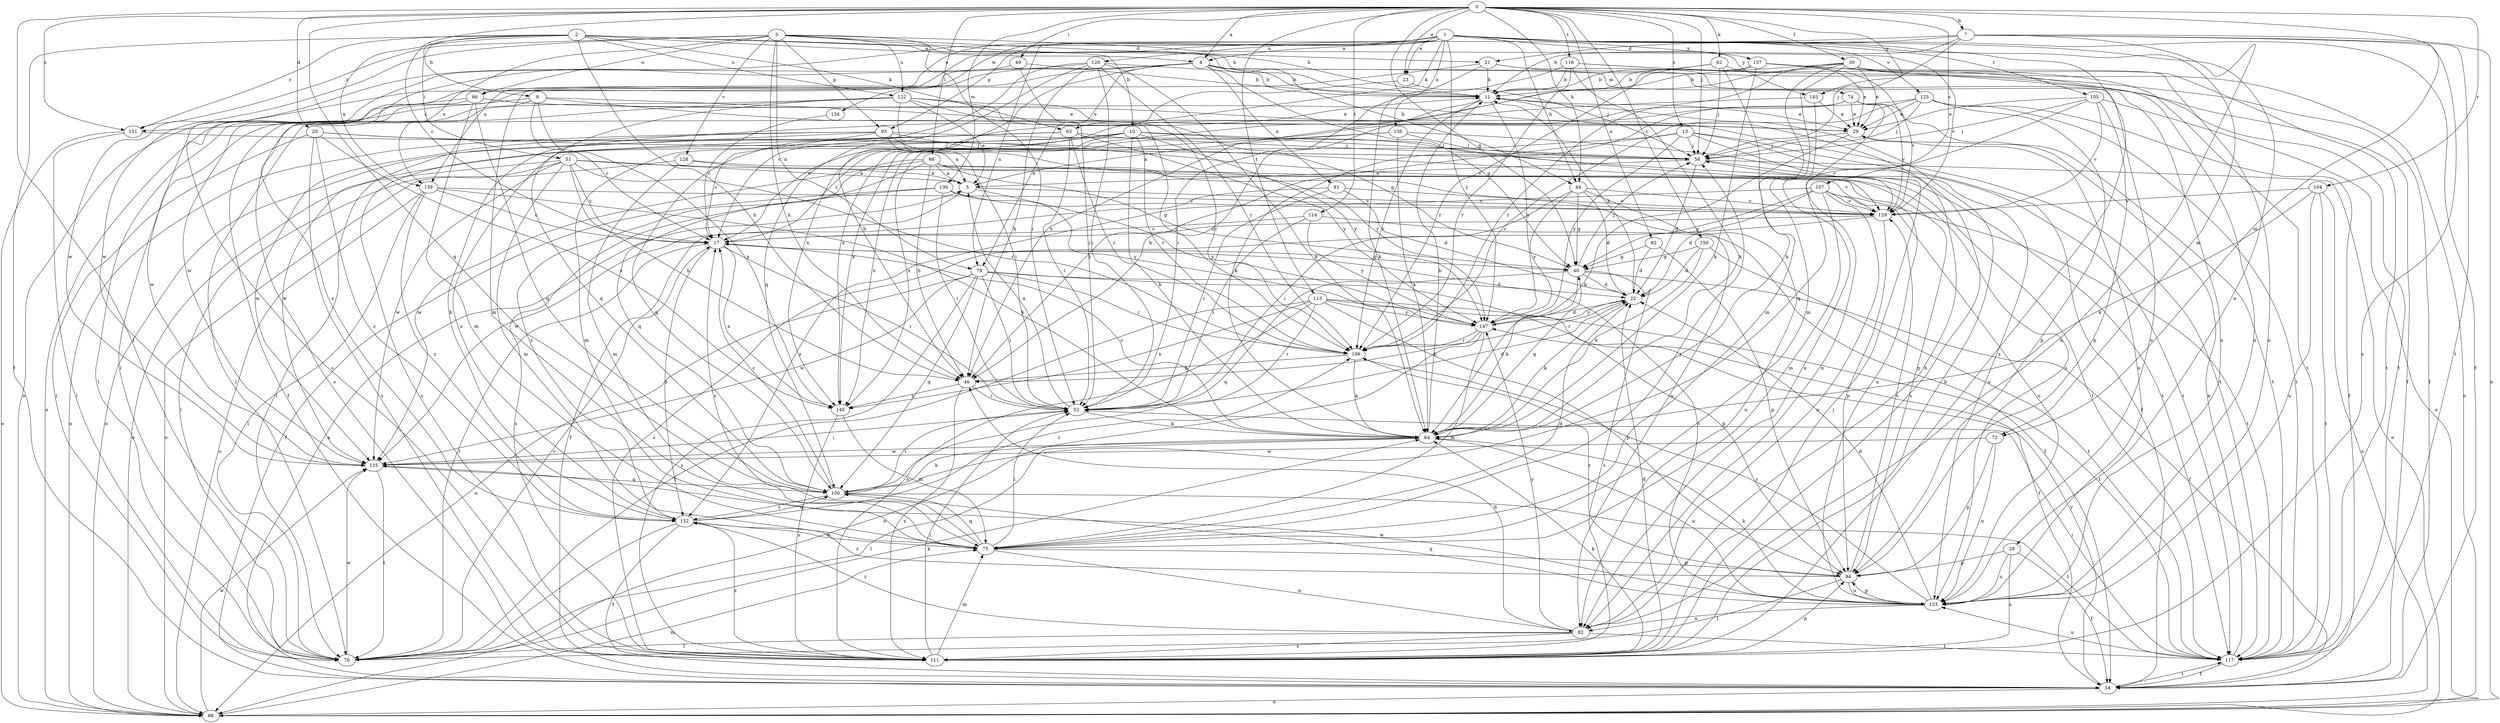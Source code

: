 strict digraph  {
0;
1;
2;
3;
4;
5;
7;
8;
10;
11;
13;
17;
20;
21;
22;
23;
28;
29;
30;
34;
40;
44;
46;
49;
51;
52;
58;
62;
63;
64;
66;
70;
72;
74;
75;
79;
81;
82;
83;
86;
88;
93;
94;
100;
104;
105;
106;
107;
111;
113;
114;
116;
117;
120;
122;
123;
125;
128;
129;
130;
134;
135;
136;
137;
139;
140;
145;
147;
150;
151;
152;
0 -> 4  [label=a];
0 -> 7  [label=b];
0 -> 13  [label=c];
0 -> 17  [label=c];
0 -> 20  [label=d];
0 -> 23  [label=e];
0 -> 30  [label=f];
0 -> 40  [label=g];
0 -> 44  [label=h];
0 -> 49  [label=i];
0 -> 58  [label=j];
0 -> 62  [label=k];
0 -> 66  [label=l];
0 -> 70  [label=l];
0 -> 72  [label=m];
0 -> 83  [label=o];
0 -> 100  [label=q];
0 -> 104  [label=r];
0 -> 107  [label=s];
0 -> 113  [label=t];
0 -> 114  [label=t];
0 -> 116  [label=t];
0 -> 130  [label=w];
0 -> 145  [label=y];
0 -> 150  [label=z];
0 -> 151  [label=z];
1 -> 4  [label=a];
1 -> 23  [label=e];
1 -> 28  [label=e];
1 -> 34  [label=f];
1 -> 44  [label=h];
1 -> 63  [label=k];
1 -> 72  [label=m];
1 -> 79  [label=n];
1 -> 86  [label=o];
1 -> 93  [label=p];
1 -> 105  [label=r];
1 -> 111  [label=s];
1 -> 120  [label=u];
1 -> 125  [label=v];
1 -> 134  [label=w];
1 -> 135  [label=w];
1 -> 136  [label=x];
1 -> 137  [label=x];
1 -> 145  [label=y];
1 -> 147  [label=y];
2 -> 4  [label=a];
2 -> 8  [label=b];
2 -> 10  [label=b];
2 -> 11  [label=b];
2 -> 34  [label=f];
2 -> 44  [label=h];
2 -> 46  [label=h];
2 -> 51  [label=i];
2 -> 63  [label=k];
2 -> 122  [label=u];
2 -> 139  [label=x];
2 -> 151  [label=z];
3 -> 11  [label=b];
3 -> 21  [label=d];
3 -> 46  [label=h];
3 -> 52  [label=i];
3 -> 79  [label=n];
3 -> 86  [label=o];
3 -> 93  [label=p];
3 -> 122  [label=u];
3 -> 128  [label=v];
3 -> 129  [label=v];
3 -> 135  [label=w];
3 -> 139  [label=x];
3 -> 151  [label=z];
4 -> 11  [label=b];
4 -> 40  [label=g];
4 -> 46  [label=h];
4 -> 74  [label=m];
4 -> 75  [label=m];
4 -> 79  [label=n];
4 -> 81  [label=n];
4 -> 88  [label=o];
4 -> 111  [label=s];
4 -> 123  [label=u];
5 -> 129  [label=v];
5 -> 135  [label=w];
5 -> 147  [label=y];
7 -> 11  [label=b];
7 -> 21  [label=d];
7 -> 58  [label=j];
7 -> 82  [label=n];
7 -> 88  [label=o];
7 -> 111  [label=s];
7 -> 117  [label=t];
7 -> 139  [label=x];
8 -> 17  [label=c];
8 -> 29  [label=e];
8 -> 106  [label=r];
8 -> 135  [label=w];
8 -> 140  [label=x];
8 -> 151  [label=z];
10 -> 17  [label=c];
10 -> 58  [label=j];
10 -> 64  [label=k];
10 -> 75  [label=m];
10 -> 106  [label=r];
10 -> 117  [label=t];
10 -> 135  [label=w];
10 -> 147  [label=y];
10 -> 152  [label=z];
11 -> 29  [label=e];
11 -> 46  [label=h];
11 -> 106  [label=r];
11 -> 147  [label=y];
13 -> 34  [label=f];
13 -> 46  [label=h];
13 -> 58  [label=j];
13 -> 111  [label=s];
13 -> 129  [label=v];
13 -> 140  [label=x];
13 -> 147  [label=y];
17 -> 40  [label=g];
17 -> 52  [label=i];
17 -> 70  [label=l];
17 -> 140  [label=x];
17 -> 152  [label=z];
20 -> 58  [label=j];
20 -> 70  [label=l];
20 -> 111  [label=s];
20 -> 129  [label=v];
20 -> 140  [label=x];
20 -> 152  [label=z];
21 -> 11  [label=b];
21 -> 34  [label=f];
21 -> 64  [label=k];
21 -> 123  [label=u];
21 -> 135  [label=w];
22 -> 11  [label=b];
22 -> 64  [label=k];
22 -> 106  [label=r];
22 -> 147  [label=y];
23 -> 58  [label=j];
23 -> 140  [label=x];
28 -> 34  [label=f];
28 -> 94  [label=p];
28 -> 111  [label=s];
28 -> 123  [label=u];
29 -> 58  [label=j];
29 -> 64  [label=k];
29 -> 123  [label=u];
30 -> 11  [label=b];
30 -> 29  [label=e];
30 -> 64  [label=k];
30 -> 75  [label=m];
30 -> 88  [label=o];
30 -> 106  [label=r];
30 -> 117  [label=t];
30 -> 123  [label=u];
30 -> 140  [label=x];
34 -> 5  [label=a];
34 -> 88  [label=o];
34 -> 117  [label=t];
34 -> 147  [label=y];
40 -> 22  [label=d];
40 -> 34  [label=f];
40 -> 58  [label=j];
40 -> 64  [label=k];
40 -> 100  [label=q];
40 -> 111  [label=s];
44 -> 22  [label=d];
44 -> 40  [label=g];
44 -> 52  [label=i];
44 -> 82  [label=n];
44 -> 129  [label=v];
44 -> 147  [label=y];
46 -> 52  [label=i];
46 -> 111  [label=s];
46 -> 140  [label=x];
49 -> 11  [label=b];
49 -> 52  [label=i];
49 -> 70  [label=l];
51 -> 5  [label=a];
51 -> 17  [label=c];
51 -> 46  [label=h];
51 -> 70  [label=l];
51 -> 75  [label=m];
51 -> 88  [label=o];
51 -> 106  [label=r];
51 -> 129  [label=v];
51 -> 135  [label=w];
52 -> 5  [label=a];
52 -> 22  [label=d];
52 -> 64  [label=k];
58 -> 5  [label=a];
58 -> 22  [label=d];
58 -> 88  [label=o];
58 -> 123  [label=u];
62 -> 11  [label=b];
62 -> 29  [label=e];
62 -> 58  [label=j];
62 -> 75  [label=m];
62 -> 106  [label=r];
63 -> 52  [label=i];
63 -> 58  [label=j];
63 -> 88  [label=o];
63 -> 100  [label=q];
63 -> 106  [label=r];
63 -> 111  [label=s];
63 -> 147  [label=y];
64 -> 11  [label=b];
64 -> 17  [label=c];
64 -> 40  [label=g];
64 -> 70  [label=l];
64 -> 123  [label=u];
64 -> 135  [label=w];
66 -> 5  [label=a];
66 -> 40  [label=g];
66 -> 46  [label=h];
66 -> 82  [label=n];
66 -> 94  [label=p];
66 -> 100  [label=q];
66 -> 135  [label=w];
66 -> 152  [label=z];
70 -> 17  [label=c];
70 -> 64  [label=k];
70 -> 135  [label=w];
72 -> 94  [label=p];
72 -> 123  [label=u];
72 -> 135  [label=w];
74 -> 29  [label=e];
74 -> 64  [label=k];
74 -> 82  [label=n];
74 -> 117  [label=t];
74 -> 129  [label=v];
74 -> 140  [label=x];
75 -> 17  [label=c];
75 -> 22  [label=d];
75 -> 52  [label=i];
75 -> 58  [label=j];
75 -> 82  [label=n];
75 -> 94  [label=p];
75 -> 100  [label=q];
79 -> 22  [label=d];
79 -> 52  [label=i];
79 -> 88  [label=o];
79 -> 94  [label=p];
79 -> 100  [label=q];
79 -> 106  [label=r];
79 -> 111  [label=s];
79 -> 135  [label=w];
81 -> 22  [label=d];
81 -> 34  [label=f];
81 -> 52  [label=i];
81 -> 129  [label=v];
82 -> 11  [label=b];
82 -> 46  [label=h];
82 -> 70  [label=l];
82 -> 111  [label=s];
82 -> 117  [label=t];
82 -> 147  [label=y];
82 -> 152  [label=z];
83 -> 22  [label=d];
83 -> 40  [label=g];
83 -> 94  [label=p];
86 -> 29  [label=e];
86 -> 70  [label=l];
86 -> 75  [label=m];
86 -> 88  [label=o];
86 -> 100  [label=q];
86 -> 117  [label=t];
88 -> 75  [label=m];
88 -> 135  [label=w];
93 -> 5  [label=a];
93 -> 17  [label=c];
93 -> 58  [label=j];
93 -> 70  [label=l];
93 -> 88  [label=o];
93 -> 117  [label=t];
93 -> 135  [label=w];
93 -> 147  [label=y];
94 -> 70  [label=l];
94 -> 106  [label=r];
94 -> 123  [label=u];
94 -> 129  [label=v];
94 -> 152  [label=z];
100 -> 17  [label=c];
100 -> 52  [label=i];
100 -> 64  [label=k];
100 -> 117  [label=t];
100 -> 152  [label=z];
104 -> 64  [label=k];
104 -> 88  [label=o];
104 -> 117  [label=t];
104 -> 123  [label=u];
104 -> 129  [label=v];
105 -> 29  [label=e];
105 -> 58  [label=j];
105 -> 88  [label=o];
105 -> 94  [label=p];
105 -> 100  [label=q];
105 -> 129  [label=v];
106 -> 46  [label=h];
106 -> 64  [label=k];
107 -> 22  [label=d];
107 -> 40  [label=g];
107 -> 75  [label=m];
107 -> 82  [label=n];
107 -> 117  [label=t];
107 -> 123  [label=u];
107 -> 129  [label=v];
107 -> 152  [label=z];
111 -> 11  [label=b];
111 -> 22  [label=d];
111 -> 52  [label=i];
111 -> 58  [label=j];
111 -> 64  [label=k];
111 -> 75  [label=m];
111 -> 94  [label=p];
111 -> 152  [label=z];
113 -> 34  [label=f];
113 -> 52  [label=i];
113 -> 70  [label=l];
113 -> 94  [label=p];
113 -> 111  [label=s];
113 -> 117  [label=t];
113 -> 140  [label=x];
113 -> 147  [label=y];
114 -> 17  [label=c];
114 -> 34  [label=f];
114 -> 52  [label=i];
114 -> 147  [label=y];
116 -> 11  [label=b];
116 -> 34  [label=f];
116 -> 52  [label=i];
116 -> 64  [label=k];
116 -> 106  [label=r];
116 -> 117  [label=t];
117 -> 29  [label=e];
117 -> 34  [label=f];
117 -> 52  [label=i];
117 -> 123  [label=u];
120 -> 11  [label=b];
120 -> 17  [label=c];
120 -> 46  [label=h];
120 -> 52  [label=i];
120 -> 64  [label=k];
120 -> 100  [label=q];
120 -> 106  [label=r];
120 -> 152  [label=z];
122 -> 5  [label=a];
122 -> 29  [label=e];
122 -> 34  [label=f];
122 -> 40  [label=g];
122 -> 52  [label=i];
122 -> 100  [label=q];
122 -> 106  [label=r];
122 -> 111  [label=s];
123 -> 17  [label=c];
123 -> 22  [label=d];
123 -> 64  [label=k];
123 -> 82  [label=n];
123 -> 94  [label=p];
123 -> 100  [label=q];
123 -> 106  [label=r];
123 -> 135  [label=w];
125 -> 29  [label=e];
125 -> 34  [label=f];
125 -> 58  [label=j];
125 -> 70  [label=l];
125 -> 94  [label=p];
125 -> 106  [label=r];
125 -> 117  [label=t];
128 -> 5  [label=a];
128 -> 75  [label=m];
128 -> 88  [label=o];
128 -> 123  [label=u];
129 -> 17  [label=c];
129 -> 94  [label=p];
129 -> 111  [label=s];
130 -> 34  [label=f];
130 -> 52  [label=i];
130 -> 111  [label=s];
130 -> 129  [label=v];
130 -> 147  [label=y];
134 -> 17  [label=c];
135 -> 52  [label=i];
135 -> 70  [label=l];
135 -> 100  [label=q];
136 -> 5  [label=a];
136 -> 58  [label=j];
136 -> 64  [label=k];
136 -> 117  [label=t];
136 -> 140  [label=x];
137 -> 11  [label=b];
137 -> 46  [label=h];
137 -> 64  [label=k];
137 -> 117  [label=t];
137 -> 123  [label=u];
137 -> 129  [label=v];
139 -> 17  [label=c];
139 -> 64  [label=k];
139 -> 70  [label=l];
139 -> 88  [label=o];
139 -> 129  [label=v];
139 -> 152  [label=z];
140 -> 75  [label=m];
140 -> 111  [label=s];
145 -> 17  [label=c];
145 -> 29  [label=e];
145 -> 82  [label=n];
147 -> 22  [label=d];
147 -> 46  [label=h];
147 -> 75  [label=m];
147 -> 88  [label=o];
147 -> 106  [label=r];
150 -> 22  [label=d];
150 -> 40  [label=g];
150 -> 64  [label=k];
150 -> 117  [label=t];
151 -> 70  [label=l];
151 -> 88  [label=o];
151 -> 123  [label=u];
152 -> 11  [label=b];
152 -> 34  [label=f];
152 -> 70  [label=l];
152 -> 75  [label=m];
152 -> 100  [label=q];
152 -> 106  [label=r];
}
